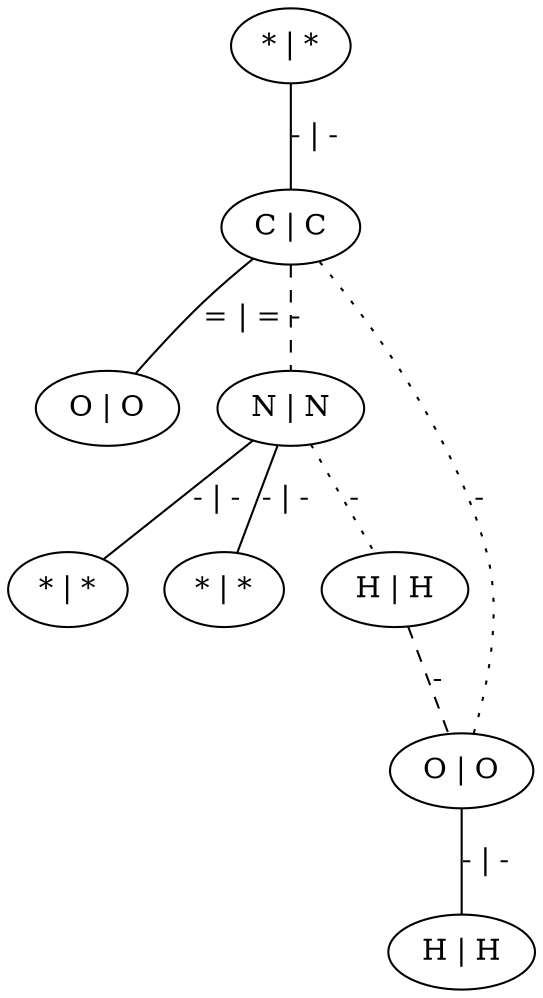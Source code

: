 graph G {
	0 [ label="* | *" ]
	1 [ label="C | C" ]
	2 [ label="O | O" ]
	3 [ label="N | N" ]
	4 [ label="* | *" ]
	5 [ label="* | *" ]
	6 [ label="H | H" ]
	7 [ label="O | O" ]
	8 [ label="H | H" ]
	0 -- 1 [ label="- | -" ]
	1 -- 2 [ label="= | =" ]
	1 -- 3 [ style=dashed label="-" ]
	1 -- 7 [ style=dotted label="-" ]
	3 -- 4 [ label="- | -" ]
	3 -- 5 [ label="- | -" ]
	3 -- 6 [ style=dotted label="-" ]
	6 -- 7 [ style=dashed label="-" ]
	7 -- 8 [ label="- | -" ]
}
